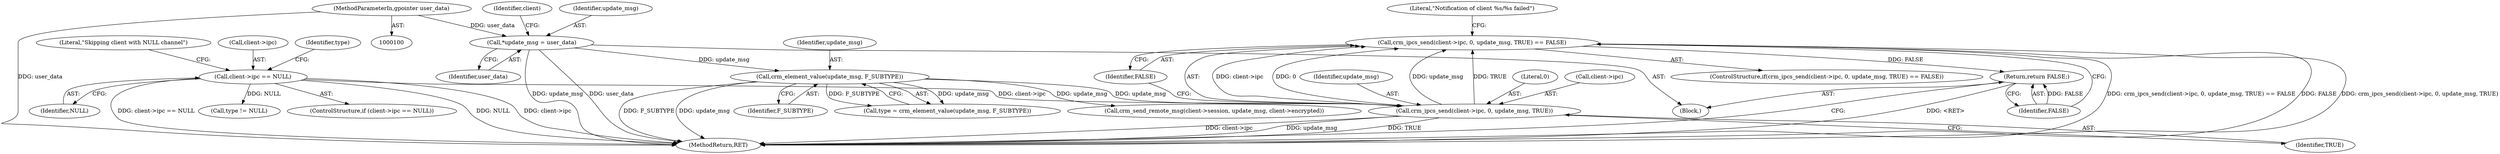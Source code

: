 digraph "1_pacemaker_564f7cc2a51dcd2f28ab12a13394f31be5aa3c93_0@API" {
"1000214" [label="(Call,crm_ipcs_send(client->ipc, 0, update_msg, TRUE) == FALSE)"];
"1000215" [label="(Call,crm_ipcs_send(client->ipc, 0, update_msg, TRUE))"];
"1000122" [label="(Call,client->ipc == NULL)"];
"1000134" [label="(Call,crm_element_value(update_msg, F_SUBTYPE))"];
"1000118" [label="(Call,*update_msg = user_data)"];
"1000103" [label="(MethodParameterIn,gpointer user_data)"];
"1000262" [label="(Return,return FALSE;)"];
"1000120" [label="(Identifier,user_data)"];
"1000124" [label="(Identifier,client)"];
"1000214" [label="(Call,crm_ipcs_send(client->ipc, 0, update_msg, TRUE) == FALSE)"];
"1000121" [label="(ControlStructure,if (client->ipc == NULL))"];
"1000126" [label="(Identifier,NULL)"];
"1000219" [label="(Literal,0)"];
"1000129" [label="(Literal,\"Skipping client with NULL channel\")"];
"1000213" [label="(ControlStructure,if(crm_ipcs_send(client->ipc, 0, update_msg, TRUE) == FALSE))"];
"1000122" [label="(Call,client->ipc == NULL)"];
"1000118" [label="(Call,*update_msg = user_data)"];
"1000119" [label="(Identifier,update_msg)"];
"1000216" [label="(Call,client->ipc)"];
"1000262" [label="(Return,return FALSE;)"];
"1000264" [label="(MethodReturn,RET)"];
"1000136" [label="(Identifier,F_SUBTYPE)"];
"1000132" [label="(Call,type = crm_element_value(update_msg, F_SUBTYPE))"];
"1000104" [label="(Block,)"];
"1000221" [label="(Identifier,TRUE)"];
"1000247" [label="(Call,crm_send_remote_msg(client->session, update_msg, client->encrypted))"];
"1000123" [label="(Call,client->ipc)"];
"1000133" [label="(Identifier,type)"];
"1000263" [label="(Identifier,FALSE)"];
"1000220" [label="(Identifier,update_msg)"];
"1000222" [label="(Identifier,FALSE)"];
"1000138" [label="(Call,type != NULL)"];
"1000134" [label="(Call,crm_element_value(update_msg, F_SUBTYPE))"];
"1000225" [label="(Literal,\"Notification of client %s/%s failed\")"];
"1000215" [label="(Call,crm_ipcs_send(client->ipc, 0, update_msg, TRUE))"];
"1000103" [label="(MethodParameterIn,gpointer user_data)"];
"1000135" [label="(Identifier,update_msg)"];
"1000214" -> "1000213"  [label="AST: "];
"1000214" -> "1000222"  [label="CFG: "];
"1000215" -> "1000214"  [label="AST: "];
"1000222" -> "1000214"  [label="AST: "];
"1000225" -> "1000214"  [label="CFG: "];
"1000263" -> "1000214"  [label="CFG: "];
"1000214" -> "1000264"  [label="DDG: crm_ipcs_send(client->ipc, 0, update_msg, TRUE) == FALSE"];
"1000214" -> "1000264"  [label="DDG: FALSE"];
"1000214" -> "1000264"  [label="DDG: crm_ipcs_send(client->ipc, 0, update_msg, TRUE)"];
"1000215" -> "1000214"  [label="DDG: client->ipc"];
"1000215" -> "1000214"  [label="DDG: 0"];
"1000215" -> "1000214"  [label="DDG: update_msg"];
"1000215" -> "1000214"  [label="DDG: TRUE"];
"1000214" -> "1000262"  [label="DDG: FALSE"];
"1000215" -> "1000221"  [label="CFG: "];
"1000216" -> "1000215"  [label="AST: "];
"1000219" -> "1000215"  [label="AST: "];
"1000220" -> "1000215"  [label="AST: "];
"1000221" -> "1000215"  [label="AST: "];
"1000222" -> "1000215"  [label="CFG: "];
"1000215" -> "1000264"  [label="DDG: TRUE"];
"1000215" -> "1000264"  [label="DDG: client->ipc"];
"1000215" -> "1000264"  [label="DDG: update_msg"];
"1000122" -> "1000215"  [label="DDG: client->ipc"];
"1000134" -> "1000215"  [label="DDG: update_msg"];
"1000122" -> "1000121"  [label="AST: "];
"1000122" -> "1000126"  [label="CFG: "];
"1000123" -> "1000122"  [label="AST: "];
"1000126" -> "1000122"  [label="AST: "];
"1000129" -> "1000122"  [label="CFG: "];
"1000133" -> "1000122"  [label="CFG: "];
"1000122" -> "1000264"  [label="DDG: NULL"];
"1000122" -> "1000264"  [label="DDG: client->ipc"];
"1000122" -> "1000264"  [label="DDG: client->ipc == NULL"];
"1000122" -> "1000138"  [label="DDG: NULL"];
"1000134" -> "1000132"  [label="AST: "];
"1000134" -> "1000136"  [label="CFG: "];
"1000135" -> "1000134"  [label="AST: "];
"1000136" -> "1000134"  [label="AST: "];
"1000132" -> "1000134"  [label="CFG: "];
"1000134" -> "1000264"  [label="DDG: update_msg"];
"1000134" -> "1000264"  [label="DDG: F_SUBTYPE"];
"1000134" -> "1000132"  [label="DDG: update_msg"];
"1000134" -> "1000132"  [label="DDG: F_SUBTYPE"];
"1000118" -> "1000134"  [label="DDG: update_msg"];
"1000134" -> "1000247"  [label="DDG: update_msg"];
"1000118" -> "1000104"  [label="AST: "];
"1000118" -> "1000120"  [label="CFG: "];
"1000119" -> "1000118"  [label="AST: "];
"1000120" -> "1000118"  [label="AST: "];
"1000124" -> "1000118"  [label="CFG: "];
"1000118" -> "1000264"  [label="DDG: update_msg"];
"1000118" -> "1000264"  [label="DDG: user_data"];
"1000103" -> "1000118"  [label="DDG: user_data"];
"1000103" -> "1000100"  [label="AST: "];
"1000103" -> "1000264"  [label="DDG: user_data"];
"1000262" -> "1000104"  [label="AST: "];
"1000262" -> "1000263"  [label="CFG: "];
"1000263" -> "1000262"  [label="AST: "];
"1000264" -> "1000262"  [label="CFG: "];
"1000262" -> "1000264"  [label="DDG: <RET>"];
"1000263" -> "1000262"  [label="DDG: FALSE"];
}
